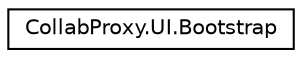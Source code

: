 digraph "Graphical Class Hierarchy"
{
 // LATEX_PDF_SIZE
  edge [fontname="Helvetica",fontsize="10",labelfontname="Helvetica",labelfontsize="10"];
  node [fontname="Helvetica",fontsize="10",shape=record];
  rankdir="LR";
  Node0 [label="CollabProxy.UI.Bootstrap",height=0.2,width=0.4,color="black", fillcolor="white", style="filled",URL="$class_collab_proxy_1_1_u_i_1_1_bootstrap.html",tooltip=" "];
}
